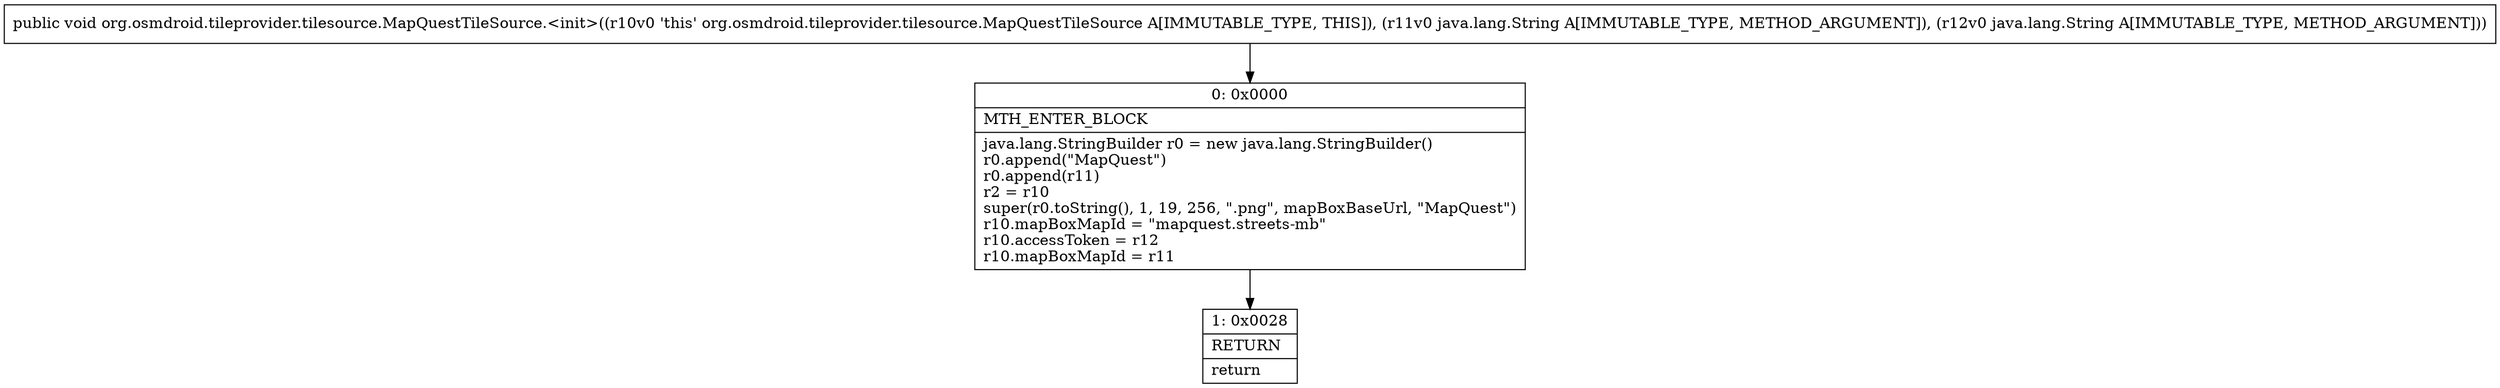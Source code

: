 digraph "CFG fororg.osmdroid.tileprovider.tilesource.MapQuestTileSource.\<init\>(Ljava\/lang\/String;Ljava\/lang\/String;)V" {
Node_0 [shape=record,label="{0\:\ 0x0000|MTH_ENTER_BLOCK\l|java.lang.StringBuilder r0 = new java.lang.StringBuilder()\lr0.append(\"MapQuest\")\lr0.append(r11)\lr2 = r10\lsuper(r0.toString(), 1, 19, 256, \".png\", mapBoxBaseUrl, \"MapQuest\")\lr10.mapBoxMapId = \"mapquest.streets\-mb\"\lr10.accessToken = r12\lr10.mapBoxMapId = r11\l}"];
Node_1 [shape=record,label="{1\:\ 0x0028|RETURN\l|return\l}"];
MethodNode[shape=record,label="{public void org.osmdroid.tileprovider.tilesource.MapQuestTileSource.\<init\>((r10v0 'this' org.osmdroid.tileprovider.tilesource.MapQuestTileSource A[IMMUTABLE_TYPE, THIS]), (r11v0 java.lang.String A[IMMUTABLE_TYPE, METHOD_ARGUMENT]), (r12v0 java.lang.String A[IMMUTABLE_TYPE, METHOD_ARGUMENT])) }"];
MethodNode -> Node_0;
Node_0 -> Node_1;
}

